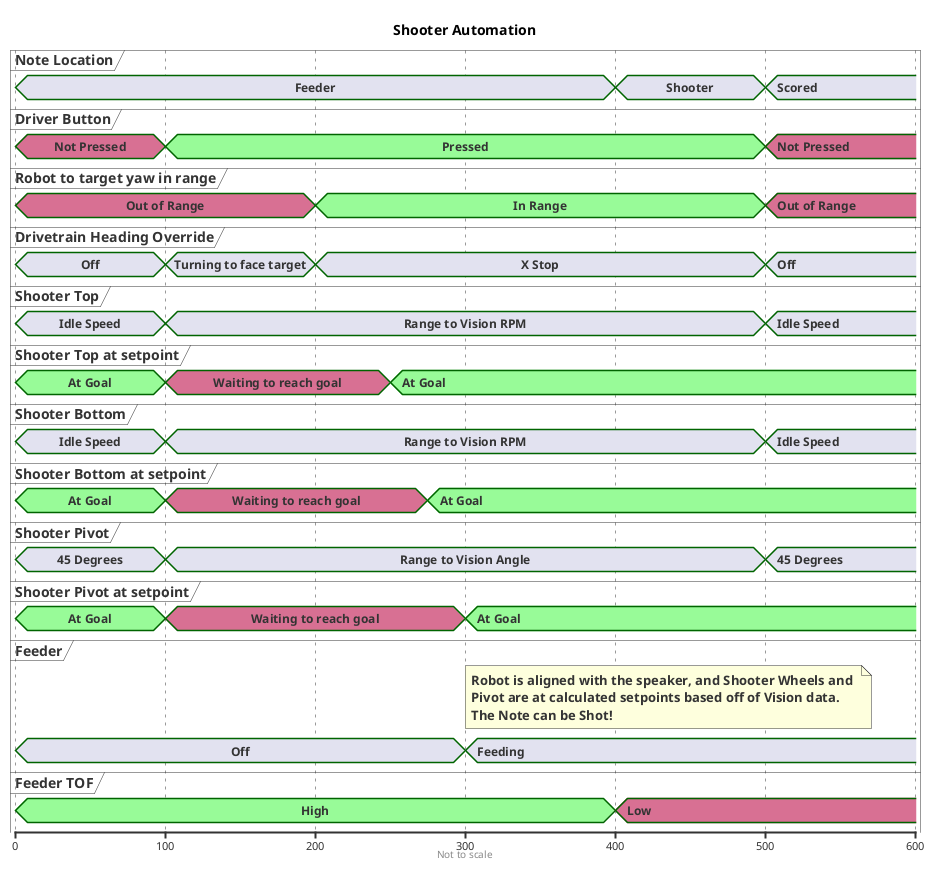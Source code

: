 @startuml Shooter
scale 100 as 150 pixels

title Shooter Automation
footer Not to scale

concise "Note Location" as N
concise "Driver Button" as B

concise "Robot to target yaw in range" as YAW
concise "Drivetrain Heading Override" as DRIVE

concise "Shooter Top" as ST
concise "Shooter Top at setpoint" as ST_AS

concise "Shooter Bottom" as SB
concise "Shooter Bottom at setpoint" as SB_AS

concise "Shooter Pivot" as SP
concise "Shooter Pivot at setpoint" as SP_AS

concise "Feeder" as F
concise "Feeder TOF" as F_TOF


@0
'Start
N is Feeder
B is "Not Pressed" #PaleVioletRed
ST is "Idle Speed"
SB is "Idle Speed"
SP is "45 Degrees"
DRIVE is "Off"
YAW is "Out of Range" #PaleVioletRed
F_TOF is High #PaleGreen
F is Off


ST_AS is "At Goal" #PaleGreen
SB_AS is "At Goal" #PaleGreen
SP_AS is "At Goal" #PaleGreen

@100
B is "Pressed" #PaleGreen
ST is "Range to Vision RPM"
SB is "Range to Vision RPM"
SP is "Range to Vision Angle"

ST_AS is "Waiting to reach goal" #PaleVioletRed
SB_AS is "Waiting to reach goal" #PaleVioletRed
SP_AS is "Waiting to reach goal" #PaleVioletRed


DRIVE is "Turning to face target"

@200
YAW is "In Range" #PaleGreen
DRIVE is "X Stop"

@250
ST_AS is "At Goal" #PaleGreen

@275
SB_AS is "At Goal" #PaleGreen

@300
SP_AS is "At Goal" #PaleGreen
F is "Feeding"
note top of F : Robot is aligned with the speaker, and Shooter Wheels and \nPivot are at calculated setpoints based off of Vision data.\nThe Note can be Shot!

@400
N is Shooter
F_TOF is Low #PaleVioletRed

@500
'End
N is Scored
B is "Not Pressed" #PaleVioletRed
ST is "Idle Speed"
SB is "Idle Speed"
SP is "45 Degrees"
DRIVE is "Off"
YAW is "Out of Range" #PaleVioletRed



@enduml